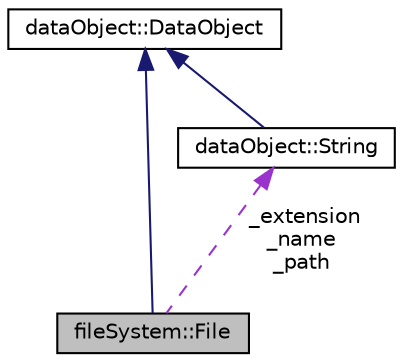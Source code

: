 digraph "fileSystem::File"
{
 // LATEX_PDF_SIZE
  edge [fontname="Helvetica",fontsize="10",labelfontname="Helvetica",labelfontsize="10"];
  node [fontname="Helvetica",fontsize="10",shape=record];
  Node1 [label="fileSystem::File",height=0.2,width=0.4,color="black", fillcolor="grey75", style="filled", fontcolor="black",tooltip="ファイルクラス"];
  Node2 -> Node1 [dir="back",color="midnightblue",fontsize="10",style="solid",fontname="Helvetica"];
  Node2 [label="dataObject::DataObject",height=0.2,width=0.4,color="black", fillcolor="white", style="filled",URL="$classdata_object_1_1_data_object.html",tooltip="基本型クラス"];
  Node3 -> Node1 [dir="back",color="darkorchid3",fontsize="10",style="dashed",label=" _extension\n_name\n_path" ,fontname="Helvetica"];
  Node3 [label="dataObject::String",height=0.2,width=0.4,color="black", fillcolor="white", style="filled",URL="$classdata_object_1_1_string.html",tooltip="文字列クラス"];
  Node2 -> Node3 [dir="back",color="midnightblue",fontsize="10",style="solid",fontname="Helvetica"];
}
